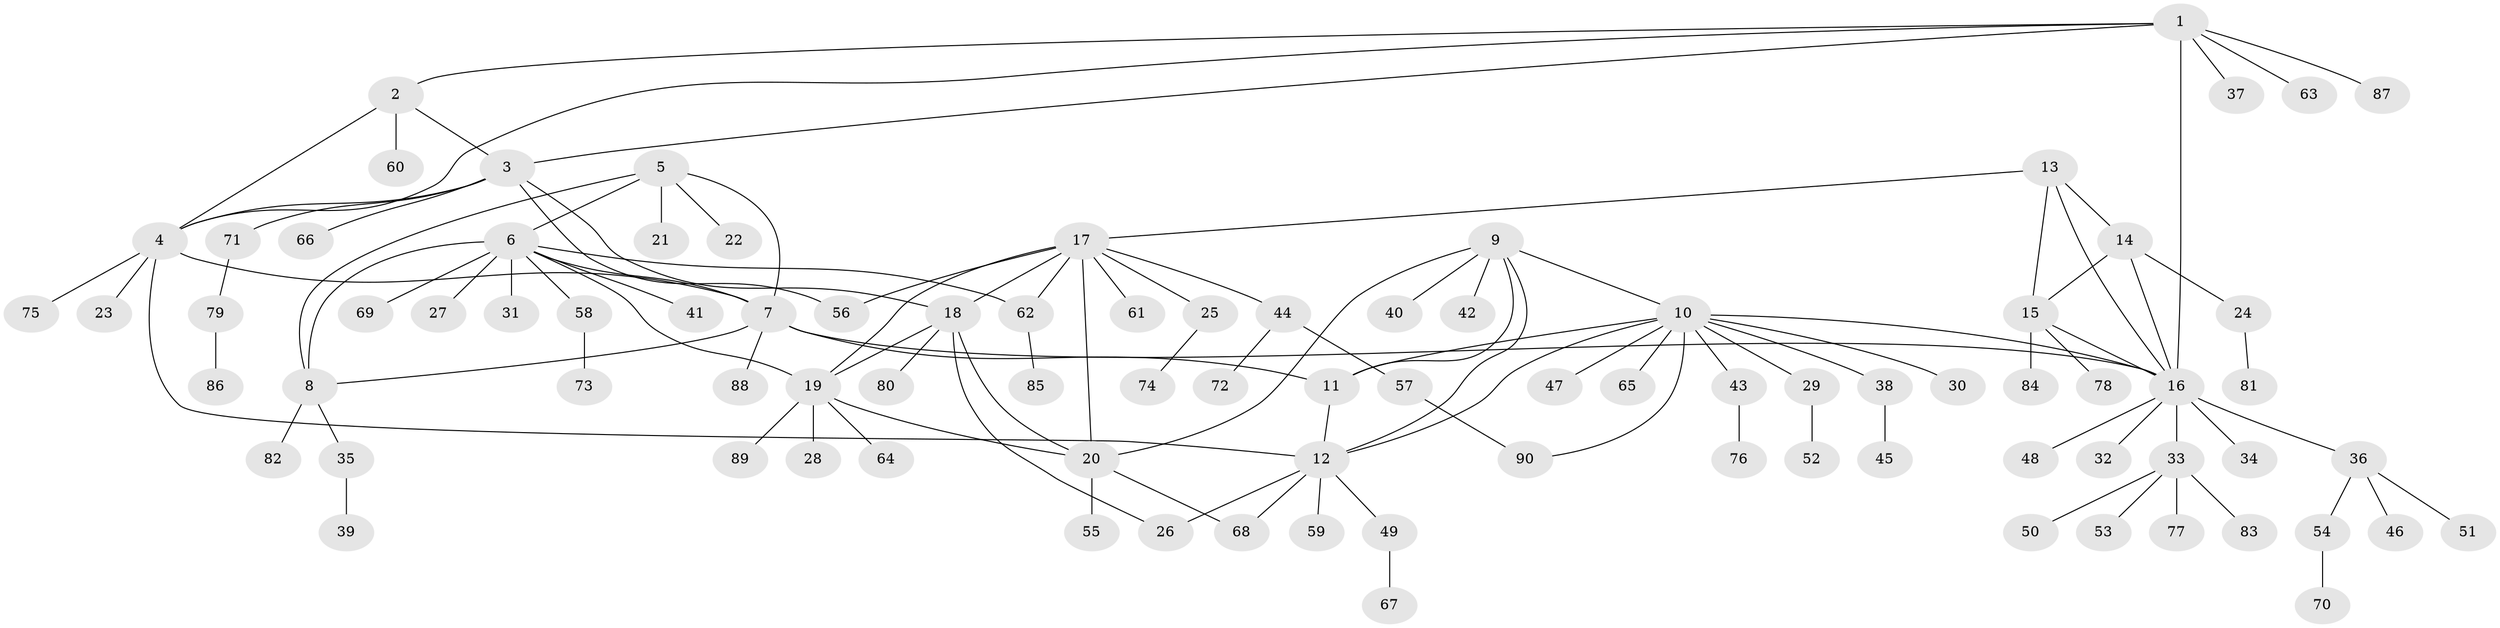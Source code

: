 // Generated by graph-tools (version 1.1) at 2025/02/03/09/25 03:02:33]
// undirected, 90 vertices, 115 edges
graph export_dot {
graph [start="1"]
  node [color=gray90,style=filled];
  1;
  2;
  3;
  4;
  5;
  6;
  7;
  8;
  9;
  10;
  11;
  12;
  13;
  14;
  15;
  16;
  17;
  18;
  19;
  20;
  21;
  22;
  23;
  24;
  25;
  26;
  27;
  28;
  29;
  30;
  31;
  32;
  33;
  34;
  35;
  36;
  37;
  38;
  39;
  40;
  41;
  42;
  43;
  44;
  45;
  46;
  47;
  48;
  49;
  50;
  51;
  52;
  53;
  54;
  55;
  56;
  57;
  58;
  59;
  60;
  61;
  62;
  63;
  64;
  65;
  66;
  67;
  68;
  69;
  70;
  71;
  72;
  73;
  74;
  75;
  76;
  77;
  78;
  79;
  80;
  81;
  82;
  83;
  84;
  85;
  86;
  87;
  88;
  89;
  90;
  1 -- 2;
  1 -- 3;
  1 -- 4;
  1 -- 16;
  1 -- 37;
  1 -- 63;
  1 -- 87;
  2 -- 3;
  2 -- 4;
  2 -- 60;
  3 -- 4;
  3 -- 18;
  3 -- 56;
  3 -- 66;
  3 -- 71;
  4 -- 7;
  4 -- 12;
  4 -- 23;
  4 -- 75;
  5 -- 6;
  5 -- 7;
  5 -- 8;
  5 -- 21;
  5 -- 22;
  6 -- 7;
  6 -- 8;
  6 -- 19;
  6 -- 27;
  6 -- 31;
  6 -- 41;
  6 -- 58;
  6 -- 62;
  6 -- 69;
  7 -- 8;
  7 -- 11;
  7 -- 16;
  7 -- 88;
  8 -- 35;
  8 -- 82;
  9 -- 10;
  9 -- 11;
  9 -- 12;
  9 -- 20;
  9 -- 40;
  9 -- 42;
  10 -- 11;
  10 -- 12;
  10 -- 16;
  10 -- 29;
  10 -- 30;
  10 -- 38;
  10 -- 43;
  10 -- 47;
  10 -- 65;
  10 -- 90;
  11 -- 12;
  12 -- 26;
  12 -- 49;
  12 -- 59;
  12 -- 68;
  13 -- 14;
  13 -- 15;
  13 -- 16;
  13 -- 17;
  14 -- 15;
  14 -- 16;
  14 -- 24;
  15 -- 16;
  15 -- 78;
  15 -- 84;
  16 -- 32;
  16 -- 33;
  16 -- 34;
  16 -- 36;
  16 -- 48;
  17 -- 18;
  17 -- 19;
  17 -- 20;
  17 -- 25;
  17 -- 44;
  17 -- 56;
  17 -- 61;
  17 -- 62;
  18 -- 19;
  18 -- 20;
  18 -- 26;
  18 -- 80;
  19 -- 20;
  19 -- 28;
  19 -- 64;
  19 -- 89;
  20 -- 55;
  20 -- 68;
  24 -- 81;
  25 -- 74;
  29 -- 52;
  33 -- 50;
  33 -- 53;
  33 -- 77;
  33 -- 83;
  35 -- 39;
  36 -- 46;
  36 -- 51;
  36 -- 54;
  38 -- 45;
  43 -- 76;
  44 -- 57;
  44 -- 72;
  49 -- 67;
  54 -- 70;
  57 -- 90;
  58 -- 73;
  62 -- 85;
  71 -- 79;
  79 -- 86;
}
